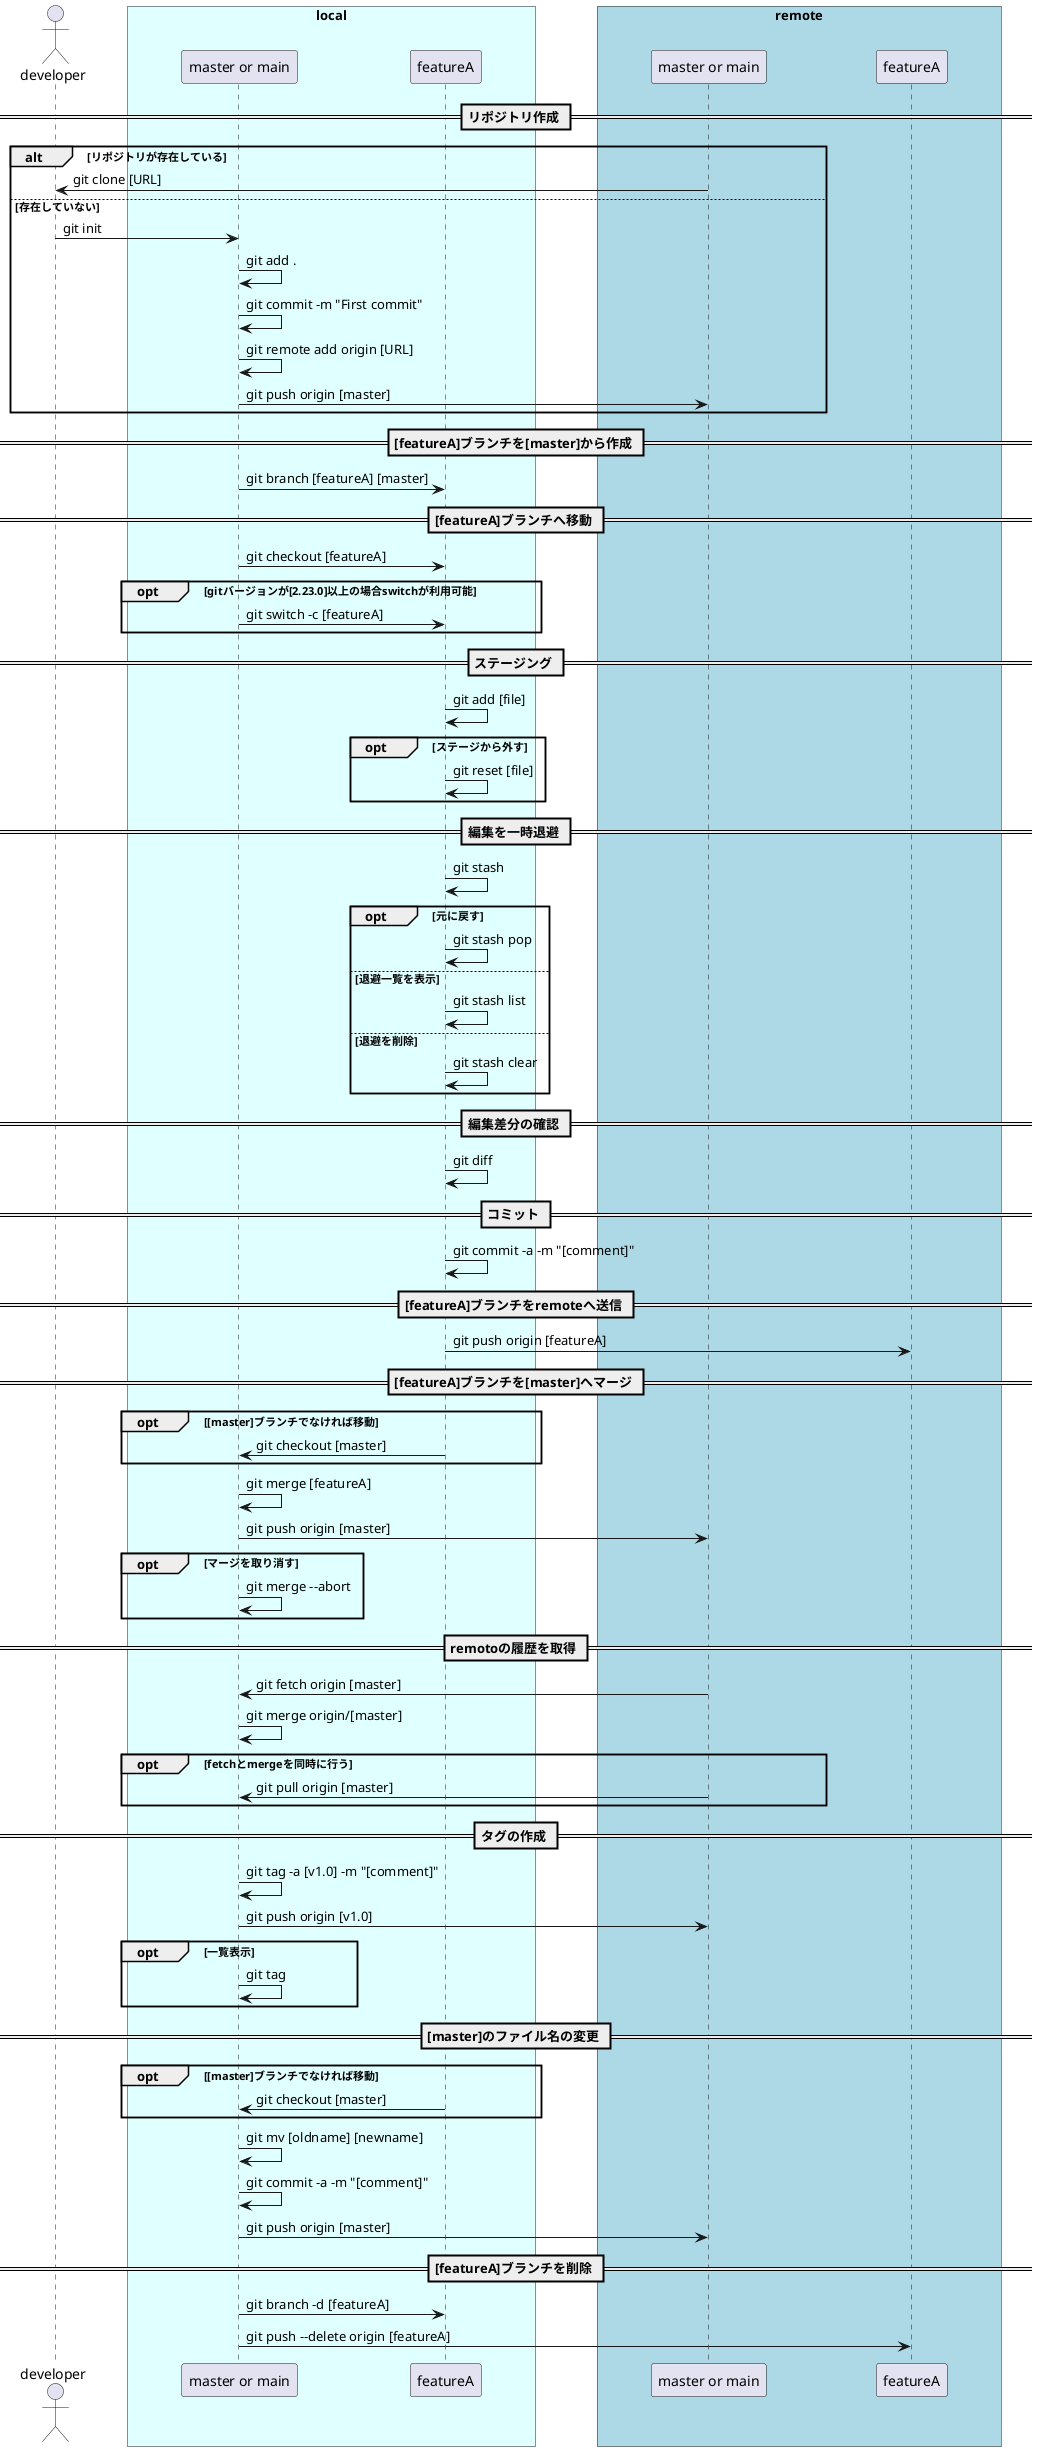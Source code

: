 @startuml　git-command-cheat-sheet

skinparam participantPadding 50
skinparam BoxPadding 30

actor developer as developer
box "local" #LightCyan
participant  "master or main" as lmaster
participant  featureA as lfeatureA
end box

box "remote" #LightBlue
participant  "master or main"  as rmaster
participant  featureA as rfeatureA
end box

== リポジトリ作成 ==
alt リポジトリが存在している
developer <- rmaster : git clone [URL]
else 存在していない
developer -> lmaster : git init
lmaster -> lmaster : git add .
lmaster -> lmaster : git commit -m "First commit"
lmaster -> lmaster : git remote add origin [URL]
lmaster -> rmaster : git push origin [master]
end

== [featureA]ブランチを[master]から作成 ==
lmaster -> lfeatureA : git branch [featureA] [master]

== [featureA]ブランチへ移動 ==
lmaster -> lfeatureA : git checkout [featureA]
opt gitバージョンが[2.23.0]以上の場合switchが利用可能 
lmaster -> lfeatureA : git switch -c [featureA]
end

== ステージング ==
lfeatureA -> lfeatureA : git add [file]
opt ステージから外す
lfeatureA -> lfeatureA : git reset [file]
end

== 編集を一時退避 ==
lfeatureA -> lfeatureA : git stash
opt 元に戻す
lfeatureA -> lfeatureA : git stash pop
else 退避一覧を表示
lfeatureA -> lfeatureA : git stash list
else 退避を削除
lfeatureA -> lfeatureA : git stash clear
end

== 編集差分の確認 ==
lfeatureA -> lfeatureA : git diff

== コミット ==
lfeatureA -> lfeatureA : git commit -a -m "[comment]"

== [featureA]ブランチをremoteへ送信 ==
lfeatureA -> rfeatureA : git push origin [featureA]

== [featureA]ブランチを[master]へマージ ==
opt [master]ブランチでなければ移動
lmaster <- lfeatureA : git checkout [master]
end
lmaster -> lmaster : git merge [featureA]
lmaster -> rmaster : git push origin [master]
opt マージを取り消す
lmaster -> lmaster : git merge --abort
end 

== remotoの履歴を取得 ==
lmaster <- rmaster : git fetch origin [master]
lmaster -> lmaster : git merge origin/[master]
opt fetchとmergeを同時に行う
lmaster <- rmaster : git pull origin [master]
end

== タグの作成 ==
lmaster -> lmaster : git tag -a [v1.0] -m "[comment]"
lmaster -> rmaster : git push origin [v1.0]
opt 一覧表示
lmaster -> lmaster : git tag
end

== [master]のファイル名の変更 ==
opt [master]ブランチでなければ移動
lmaster <- lfeatureA : git checkout [master]
end
lmaster -> lmaster : git mv [oldname] [newname]
lmaster -> lmaster :git commit -a -m "[comment]"
lmaster -> rmaster :git push origin [master]

== [featureA]ブランチを削除 ==
lmaster -> lfeatureA : git branch -d [featureA]
lmaster -> rfeatureA : git push --delete origin [featureA]

@enduml